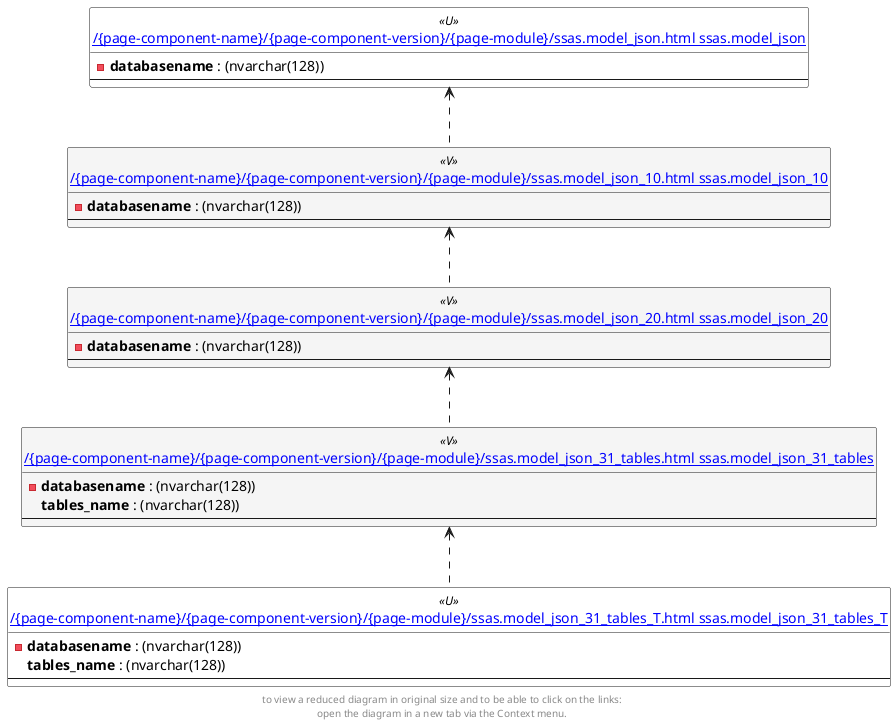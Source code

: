 @startuml
'Left to right direction
top to bottom direction
hide circle
'avoide "." issues:
set namespaceSeparator none


skinparam class {
  BackgroundColor White
  BackgroundColor<<FN>> Yellow
  BackgroundColor<<FS>> Yellow
  BackgroundColor<<FT>> LightGray
  BackgroundColor<<IF>> Yellow
  BackgroundColor<<IS>> Yellow
  BackgroundColor<<P>> Aqua
  BackgroundColor<<PC>> Aqua
  BackgroundColor<<SN>> Yellow
  BackgroundColor<<SO>> SlateBlue
  BackgroundColor<<TF>> LightGray
  BackgroundColor<<TR>> Tomato
  BackgroundColor<<U>> White
  BackgroundColor<<V>> WhiteSmoke
  BackgroundColor<<X>> Aqua
}


entity "[[{site-url}/{page-component-name}/{page-component-version}/{page-module}/ssas.model_json.html ssas.model_json]]" as ssas.model_json << U >> {
  - **databasename** : (nvarchar(128))
  --
}

entity "[[{site-url}/{page-component-name}/{page-component-version}/{page-module}/ssas.model_json_10.html ssas.model_json_10]]" as ssas.model_json_10 << V >> {
  - **databasename** : (nvarchar(128))
  --
}

entity "[[{site-url}/{page-component-name}/{page-component-version}/{page-module}/ssas.model_json_20.html ssas.model_json_20]]" as ssas.model_json_20 << V >> {
  - **databasename** : (nvarchar(128))
  --
}

entity "[[{site-url}/{page-component-name}/{page-component-version}/{page-module}/ssas.model_json_31_tables.html ssas.model_json_31_tables]]" as ssas.model_json_31_tables << V >> {
  - **databasename** : (nvarchar(128))
  **tables_name** : (nvarchar(128))
  --
}

entity "[[{site-url}/{page-component-name}/{page-component-version}/{page-module}/ssas.model_json_31_tables_T.html ssas.model_json_31_tables_T]]" as ssas.model_json_31_tables_T << U >> {
  - **databasename** : (nvarchar(128))
  **tables_name** : (nvarchar(128))
  --
}

ssas.model_json <.. ssas.model_json_10
ssas.model_json_10 <.. ssas.model_json_20
ssas.model_json_20 <.. ssas.model_json_31_tables
ssas.model_json_31_tables <.. ssas.model_json_31_tables_T
footer
to view a reduced diagram in original size and to be able to click on the links:
open the diagram in a new tab via the Context menu.
end footer

@enduml


